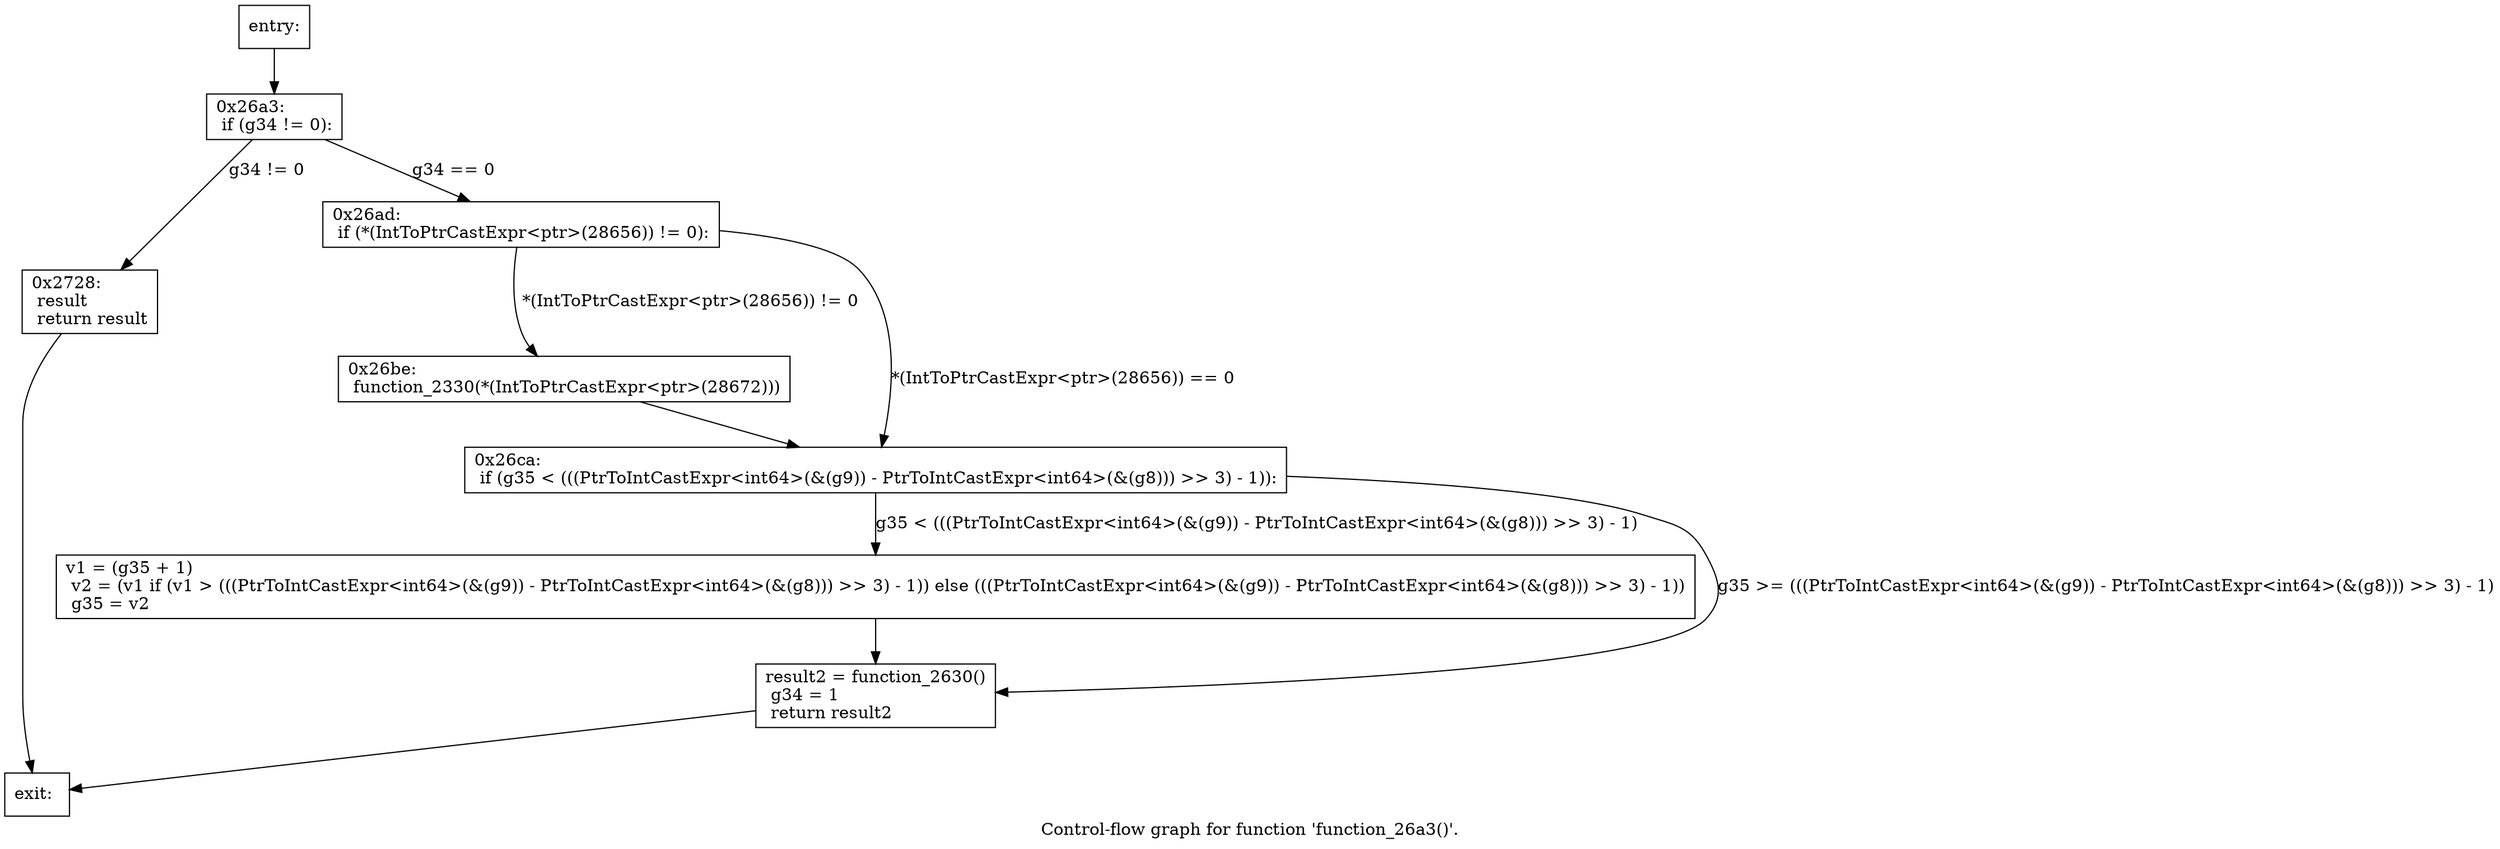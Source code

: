 digraph "Control-flow graph for function 'function_26a3()'." {
  label="Control-flow graph for function 'function_26a3()'.";
  node [shape=record];

  Node07714BE8 [label="{entry:\l}"];
  Node07714BE8 -> Node07714BA0;
  Node07714BA0 [label="{0x26a3:\l  if (g34 != 0):\l}"];
  Node07714BA0 -> Node07714768 [label="g34 != 0"];
  Node07714BA0 -> Node07714C78 [label="g34 == 0"];
  Node07714768 [label="{0x2728:\l  result\l  return result\l}"];
  Node07714768 -> Node077149F0;
  Node07714C78 [label="{0x26ad:\l  if (*(IntToPtrCastExpr\<ptr\>(28656)) != 0):\l}"];
  Node07714C78 -> Node077147B0 [label="*(IntToPtrCastExpr\<ptr\>(28656)) != 0"];
  Node07714C78 -> Node07714DE0 [label="*(IntToPtrCastExpr\<ptr\>(28656)) == 0"];
  Node077149F0 [label="{exit:\l}"];
  Node077147B0 [label="{0x26be:\l  function_2330(*(IntToPtrCastExpr\<ptr\>(28672)))\l}"];
  Node077147B0 -> Node07714DE0;
  Node07714DE0 [label="{0x26ca:\l  if (g35 \< (((PtrToIntCastExpr\<int64\>(&(g9)) - PtrToIntCastExpr\<int64\>(&(g8))) \>\> 3) - 1)):\l}"];
  Node07714DE0 -> Node077147F8 [label="g35 \< (((PtrToIntCastExpr\<int64\>(&(g9)) - PtrToIntCastExpr\<int64\>(&(g8))) \>\> 3) - 1)"];
  Node07714DE0 -> Node07714FD8 [label="g35 \>= (((PtrToIntCastExpr\<int64\>(&(g9)) - PtrToIntCastExpr\<int64\>(&(g8))) \>\> 3) - 1)"];
  Node077147F8 [label="{  v1 = (g35 + 1)\l  v2 = (v1 if (v1 \> (((PtrToIntCastExpr\<int64\>(&(g9)) - PtrToIntCastExpr\<int64\>(&(g8))) \>\> 3) - 1)) else (((PtrToIntCastExpr\<int64\>(&(g9)) - PtrToIntCastExpr\<int64\>(&(g8))) \>\> 3) - 1))\l  g35 = v2\l}"];
  Node077147F8 -> Node07714FD8;
  Node07714FD8 [label="{  result2 = function_2630()\l  g34 = 1\l  return result2\l}"];
  Node07714FD8 -> Node077149F0;

}
